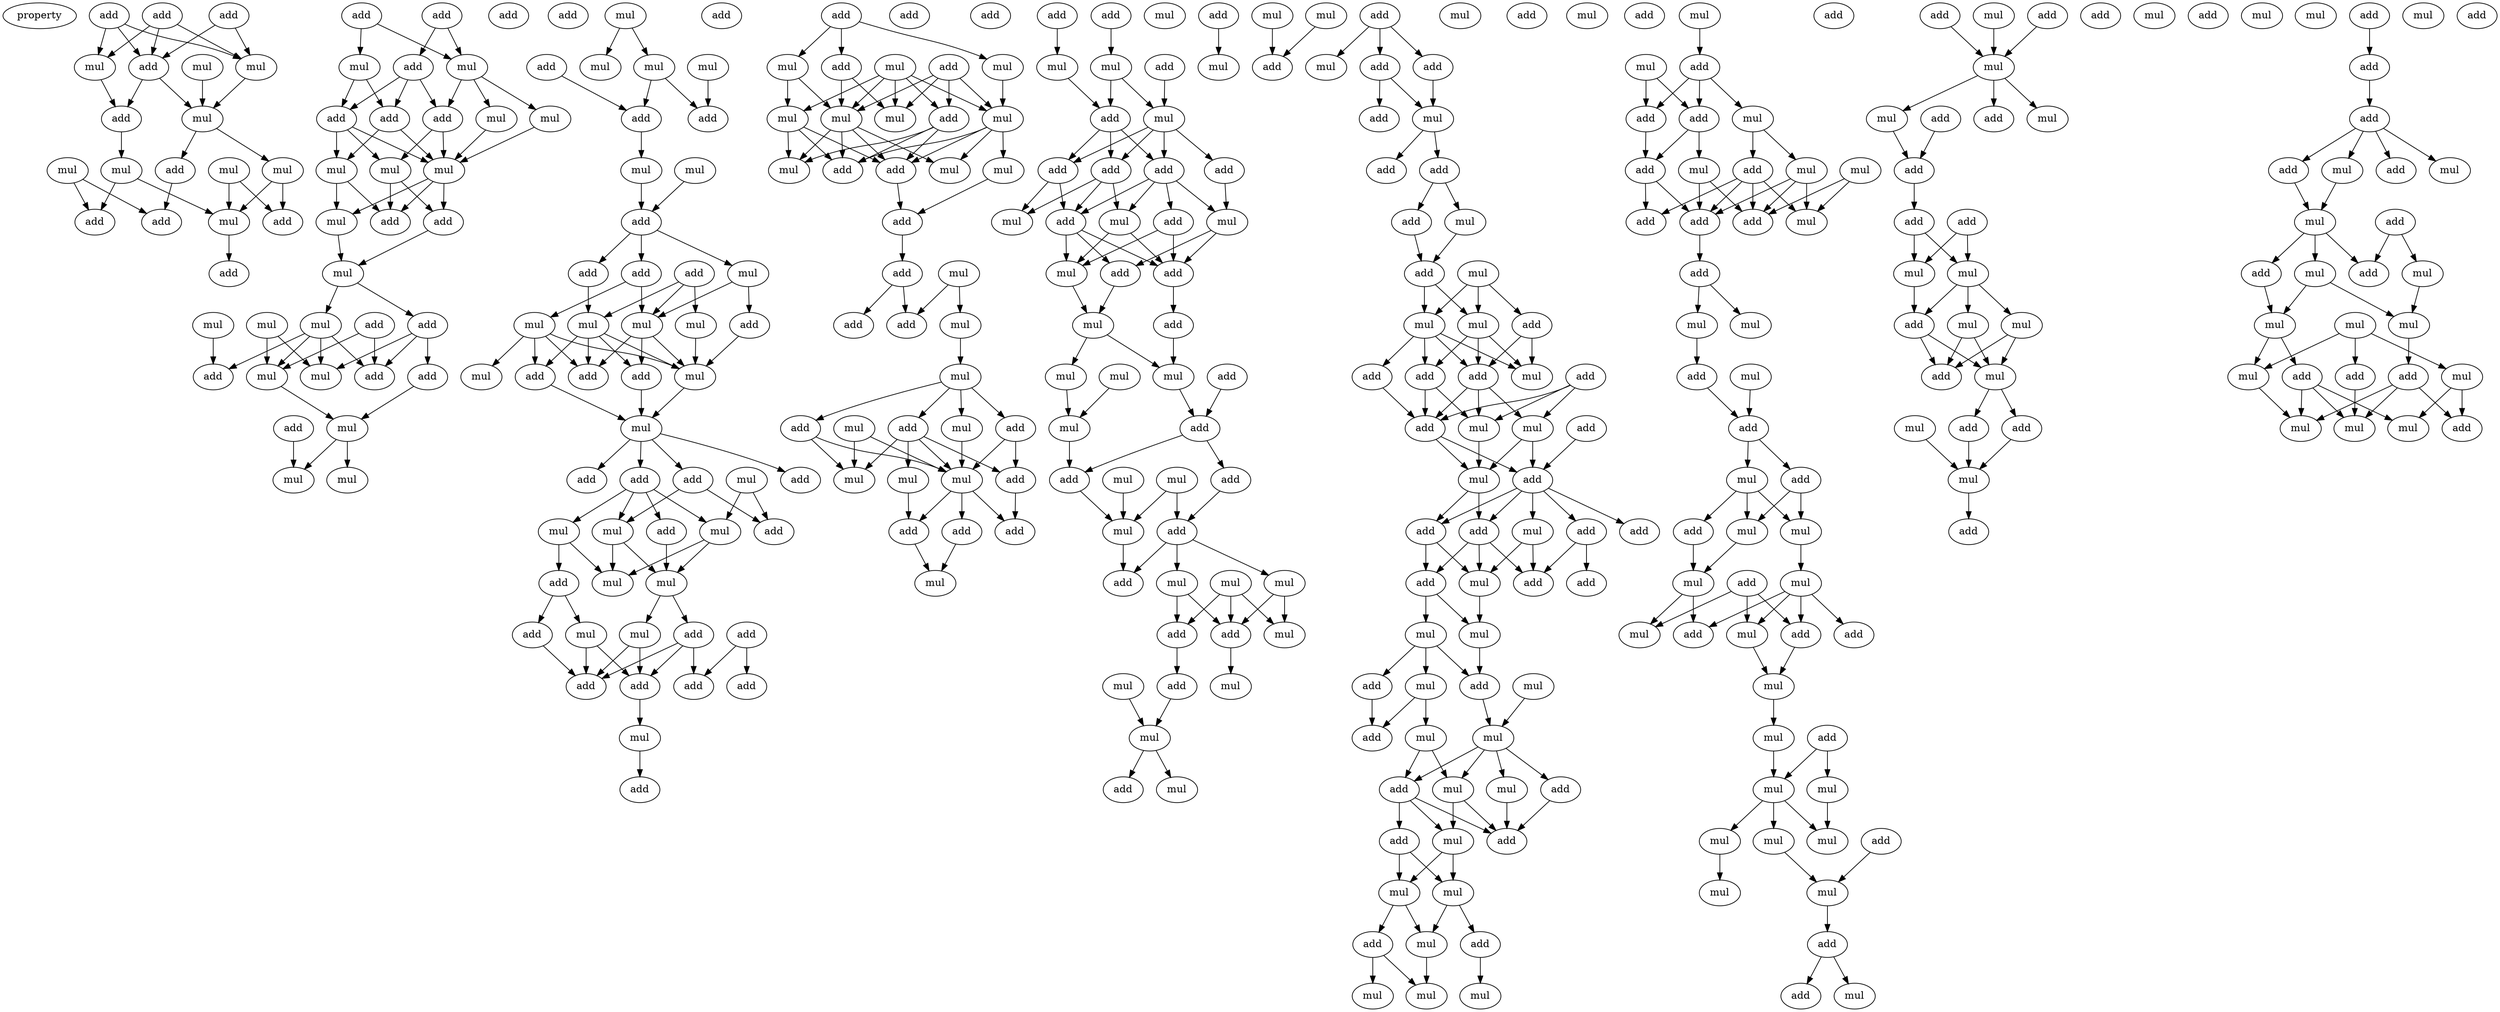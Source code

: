 digraph {
    node [fontcolor=black]
    property [mul=2,lf=1.9]
    0 [ label = add ];
    1 [ label = add ];
    2 [ label = add ];
    3 [ label = mul ];
    4 [ label = mul ];
    5 [ label = add ];
    6 [ label = mul ];
    7 [ label = mul ];
    8 [ label = add ];
    9 [ label = mul ];
    10 [ label = mul ];
    11 [ label = add ];
    12 [ label = mul ];
    13 [ label = mul ];
    14 [ label = add ];
    15 [ label = mul ];
    16 [ label = add ];
    17 [ label = add ];
    18 [ label = add ];
    19 [ label = add ];
    20 [ label = add ];
    21 [ label = mul ];
    22 [ label = mul ];
    23 [ label = add ];
    24 [ label = mul ];
    25 [ label = add ];
    26 [ label = mul ];
    27 [ label = add ];
    28 [ label = add ];
    29 [ label = mul ];
    30 [ label = mul ];
    31 [ label = mul ];
    32 [ label = add ];
    33 [ label = mul ];
    34 [ label = add ];
    35 [ label = add ];
    36 [ label = mul ];
    37 [ label = mul ];
    38 [ label = mul ];
    39 [ label = add ];
    40 [ label = mul ];
    41 [ label = add ];
    42 [ label = add ];
    43 [ label = add ];
    44 [ label = add ];
    45 [ label = mul ];
    46 [ label = mul ];
    47 [ label = mul ];
    48 [ label = add ];
    49 [ label = add ];
    50 [ label = mul ];
    51 [ label = mul ];
    52 [ label = mul ];
    53 [ label = add ];
    54 [ label = mul ];
    55 [ label = mul ];
    56 [ label = mul ];
    57 [ label = add ];
    58 [ label = add ];
    59 [ label = add ];
    60 [ label = mul ];
    61 [ label = mul ];
    62 [ label = add ];
    63 [ label = mul ];
    64 [ label = add ];
    65 [ label = add ];
    66 [ label = add ];
    67 [ label = mul ];
    68 [ label = mul ];
    69 [ label = mul ];
    70 [ label = mul ];
    71 [ label = add ];
    72 [ label = mul ];
    73 [ label = add ];
    74 [ label = mul ];
    75 [ label = add ];
    76 [ label = add ];
    77 [ label = mul ];
    78 [ label = add ];
    79 [ label = add ];
    80 [ label = add ];
    81 [ label = mul ];
    82 [ label = add ];
    83 [ label = mul ];
    84 [ label = mul ];
    85 [ label = add ];
    86 [ label = mul ];
    87 [ label = add ];
    88 [ label = mul ];
    89 [ label = add ];
    90 [ label = mul ];
    91 [ label = mul ];
    92 [ label = mul ];
    93 [ label = add ];
    94 [ label = add ];
    95 [ label = add ];
    96 [ label = add ];
    97 [ label = add ];
    98 [ label = add ];
    99 [ label = add ];
    100 [ label = mul ];
    101 [ label = add ];
    102 [ label = add ];
    103 [ label = add ];
    104 [ label = mul ];
    105 [ label = mul ];
    106 [ label = mul ];
    107 [ label = add ];
    108 [ label = mul ];
    109 [ label = mul ];
    110 [ label = mul ];
    111 [ label = add ];
    112 [ label = mul ];
    113 [ label = mul ];
    114 [ label = mul ];
    115 [ label = mul ];
    116 [ label = add ];
    117 [ label = add ];
    118 [ label = add ];
    119 [ label = add ];
    120 [ label = mul ];
    121 [ label = mul ];
    122 [ label = add ];
    123 [ label = add ];
    124 [ label = add ];
    125 [ label = mul ];
    126 [ label = add ];
    127 [ label = add ];
    128 [ label = mul ];
    129 [ label = add ];
    130 [ label = mul ];
    131 [ label = mul ];
    132 [ label = add ];
    133 [ label = mul ];
    134 [ label = mul ];
    135 [ label = add ];
    136 [ label = add ];
    137 [ label = add ];
    138 [ label = mul ];
    139 [ label = add ];
    140 [ label = add ];
    141 [ label = add ];
    142 [ label = mul ];
    143 [ label = mul ];
    144 [ label = add ];
    145 [ label = mul ];
    146 [ label = mul ];
    147 [ label = add ];
    148 [ label = add ];
    149 [ label = add ];
    150 [ label = add ];
    151 [ label = add ];
    152 [ label = mul ];
    153 [ label = mul ];
    154 [ label = add ];
    155 [ label = add ];
    156 [ label = mul ];
    157 [ label = add ];
    158 [ label = add ];
    159 [ label = mul ];
    160 [ label = add ];
    161 [ label = add ];
    162 [ label = mul ];
    163 [ label = mul ];
    164 [ label = mul ];
    165 [ label = mul ];
    166 [ label = mul ];
    167 [ label = add ];
    168 [ label = add ];
    169 [ label = mul ];
    170 [ label = mul ];
    171 [ label = mul ];
    172 [ label = add ];
    173 [ label = add ];
    174 [ label = add ];
    175 [ label = mul ];
    176 [ label = mul ];
    177 [ label = add ];
    178 [ label = mul ];
    179 [ label = mul ];
    180 [ label = mul ];
    181 [ label = add ];
    182 [ label = add ];
    183 [ label = mul ];
    184 [ label = add ];
    185 [ label = mul ];
    186 [ label = mul ];
    187 [ label = mul ];
    188 [ label = add ];
    189 [ label = mul ];
    190 [ label = mul ];
    191 [ label = add ];
    192 [ label = add ];
    193 [ label = mul ];
    194 [ label = add ];
    195 [ label = add ];
    196 [ label = mul ];
    197 [ label = add ];
    198 [ label = mul ];
    199 [ label = add ];
    200 [ label = add ];
    201 [ label = add ];
    202 [ label = add ];
    203 [ label = mul ];
    204 [ label = add ];
    205 [ label = mul ];
    206 [ label = add ];
    207 [ label = mul ];
    208 [ label = mul ];
    209 [ label = add ];
    210 [ label = add ];
    211 [ label = add ];
    212 [ label = mul ];
    213 [ label = add ];
    214 [ label = mul ];
    215 [ label = add ];
    216 [ label = mul ];
    217 [ label = add ];
    218 [ label = mul ];
    219 [ label = add ];
    220 [ label = mul ];
    221 [ label = add ];
    222 [ label = add ];
    223 [ label = add ];
    224 [ label = add ];
    225 [ label = add ];
    226 [ label = mul ];
    227 [ label = add ];
    228 [ label = add ];
    229 [ label = mul ];
    230 [ label = mul ];
    231 [ label = mul ];
    232 [ label = mul ];
    233 [ label = add ];
    234 [ label = add ];
    235 [ label = mul ];
    236 [ label = add ];
    237 [ label = mul ];
    238 [ label = mul ];
    239 [ label = add ];
    240 [ label = mul ];
    241 [ label = mul ];
    242 [ label = add ];
    243 [ label = add ];
    244 [ label = add ];
    245 [ label = mul ];
    246 [ label = mul ];
    247 [ label = add ];
    248 [ label = mul ];
    249 [ label = mul ];
    250 [ label = add ];
    251 [ label = add ];
    252 [ label = mul ];
    253 [ label = mul ];
    254 [ label = mul ];
    255 [ label = mul ];
    256 [ label = mul ];
    257 [ label = add ];
    258 [ label = mul ];
    259 [ label = add ];
    260 [ label = add ];
    261 [ label = add ];
    262 [ label = mul ];
    263 [ label = add ];
    264 [ label = mul ];
    265 [ label = mul ];
    266 [ label = add ];
    267 [ label = add ];
    268 [ label = add ];
    269 [ label = mul ];
    270 [ label = add ];
    271 [ label = mul ];
    272 [ label = mul ];
    273 [ label = add ];
    274 [ label = mul ];
    275 [ label = add ];
    276 [ label = add ];
    277 [ label = add ];
    278 [ label = mul ];
    279 [ label = add ];
    280 [ label = mul ];
    281 [ label = mul ];
    282 [ label = add ];
    283 [ label = mul ];
    284 [ label = mul ];
    285 [ label = add ];
    286 [ label = mul ];
    287 [ label = add ];
    288 [ label = mul ];
    289 [ label = add ];
    290 [ label = mul ];
    291 [ label = mul ];
    292 [ label = add ];
    293 [ label = mul ];
    294 [ label = mul ];
    295 [ label = mul ];
    296 [ label = add ];
    297 [ label = mul ];
    298 [ label = mul ];
    299 [ label = mul ];
    300 [ label = mul ];
    301 [ label = add ];
    302 [ label = add ];
    303 [ label = add ];
    304 [ label = mul ];
    305 [ label = mul ];
    306 [ label = add ];
    307 [ label = mul ];
    308 [ label = mul ];
    309 [ label = add ];
    310 [ label = add ];
    311 [ label = mul ];
    312 [ label = add ];
    313 [ label = add ];
    314 [ label = add ];
    315 [ label = add ];
    316 [ label = mul ];
    317 [ label = mul ];
    318 [ label = add ];
    319 [ label = mul ];
    320 [ label = mul ];
    321 [ label = mul ];
    322 [ label = add ];
    323 [ label = add ];
    324 [ label = mul ];
    325 [ label = mul ];
    326 [ label = add ];
    327 [ label = add ];
    328 [ label = mul ];
    329 [ label = mul ];
    330 [ label = mul ];
    331 [ label = add ];
    332 [ label = add ];
    333 [ label = add ];
    334 [ label = add ];
    335 [ label = mul ];
    336 [ label = add ];
    337 [ label = add ];
    338 [ label = mul ];
    339 [ label = mul ];
    340 [ label = add ];
    341 [ label = mul ];
    342 [ label = add ];
    343 [ label = mul ];
    344 [ label = mul ];
    345 [ label = add ];
    346 [ label = mul ];
    347 [ label = mul ];
    348 [ label = mul ];
    349 [ label = add ];
    350 [ label = add ];
    351 [ label = mul ];
    352 [ label = mul ];
    353 [ label = add ];
    354 [ label = mul ];
    355 [ label = mul ];
    356 [ label = add ];
    357 [ label = add ];
    358 [ label = mul ];
    0 -> 3 [ name = 0 ];
    0 -> 5 [ name = 1 ];
    0 -> 6 [ name = 2 ];
    1 -> 5 [ name = 3 ];
    1 -> 6 [ name = 4 ];
    2 -> 3 [ name = 5 ];
    2 -> 5 [ name = 6 ];
    2 -> 6 [ name = 7 ];
    3 -> 8 [ name = 8 ];
    4 -> 7 [ name = 9 ];
    5 -> 7 [ name = 10 ];
    5 -> 8 [ name = 11 ];
    6 -> 7 [ name = 12 ];
    7 -> 11 [ name = 13 ];
    7 -> 12 [ name = 14 ];
    8 -> 9 [ name = 15 ];
    9 -> 14 [ name = 16 ];
    9 -> 15 [ name = 17 ];
    10 -> 15 [ name = 18 ];
    10 -> 17 [ name = 19 ];
    11 -> 16 [ name = 20 ];
    12 -> 15 [ name = 21 ];
    12 -> 17 [ name = 22 ];
    13 -> 14 [ name = 23 ];
    13 -> 16 [ name = 24 ];
    15 -> 18 [ name = 25 ];
    19 -> 21 [ name = 26 ];
    19 -> 23 [ name = 27 ];
    20 -> 21 [ name = 28 ];
    20 -> 22 [ name = 29 ];
    21 -> 24 [ name = 30 ];
    21 -> 26 [ name = 31 ];
    21 -> 28 [ name = 32 ];
    22 -> 25 [ name = 33 ];
    22 -> 27 [ name = 34 ];
    23 -> 25 [ name = 35 ];
    23 -> 27 [ name = 36 ];
    23 -> 28 [ name = 37 ];
    24 -> 31 [ name = 38 ];
    25 -> 29 [ name = 39 ];
    25 -> 30 [ name = 40 ];
    25 -> 31 [ name = 41 ];
    26 -> 31 [ name = 42 ];
    27 -> 29 [ name = 43 ];
    27 -> 31 [ name = 44 ];
    28 -> 30 [ name = 45 ];
    28 -> 31 [ name = 46 ];
    29 -> 32 [ name = 47 ];
    29 -> 33 [ name = 48 ];
    30 -> 32 [ name = 49 ];
    30 -> 35 [ name = 50 ];
    31 -> 32 [ name = 51 ];
    31 -> 33 [ name = 52 ];
    31 -> 35 [ name = 53 ];
    33 -> 36 [ name = 54 ];
    35 -> 36 [ name = 55 ];
    36 -> 37 [ name = 56 ];
    36 -> 39 [ name = 57 ];
    37 -> 42 [ name = 58 ];
    37 -> 43 [ name = 59 ];
    37 -> 45 [ name = 60 ];
    37 -> 46 [ name = 61 ];
    38 -> 43 [ name = 62 ];
    39 -> 42 [ name = 63 ];
    39 -> 44 [ name = 64 ];
    39 -> 46 [ name = 65 ];
    40 -> 45 [ name = 66 ];
    40 -> 46 [ name = 67 ];
    41 -> 42 [ name = 68 ];
    41 -> 45 [ name = 69 ];
    44 -> 47 [ name = 70 ];
    45 -> 47 [ name = 71 ];
    47 -> 50 [ name = 72 ];
    47 -> 51 [ name = 73 ];
    48 -> 50 [ name = 74 ];
    52 -> 55 [ name = 75 ];
    52 -> 56 [ name = 76 ];
    53 -> 58 [ name = 77 ];
    54 -> 59 [ name = 78 ];
    55 -> 58 [ name = 79 ];
    55 -> 59 [ name = 80 ];
    58 -> 60 [ name = 81 ];
    60 -> 62 [ name = 82 ];
    61 -> 62 [ name = 83 ];
    62 -> 63 [ name = 84 ];
    62 -> 64 [ name = 85 ];
    62 -> 66 [ name = 86 ];
    63 -> 69 [ name = 87 ];
    63 -> 71 [ name = 88 ];
    64 -> 68 [ name = 89 ];
    64 -> 69 [ name = 90 ];
    65 -> 67 [ name = 91 ];
    65 -> 69 [ name = 92 ];
    65 -> 70 [ name = 93 ];
    66 -> 70 [ name = 94 ];
    67 -> 74 [ name = 95 ];
    68 -> 72 [ name = 96 ];
    68 -> 74 [ name = 97 ];
    68 -> 75 [ name = 98 ];
    68 -> 76 [ name = 99 ];
    69 -> 73 [ name = 100 ];
    69 -> 74 [ name = 101 ];
    69 -> 76 [ name = 102 ];
    70 -> 73 [ name = 103 ];
    70 -> 74 [ name = 104 ];
    70 -> 75 [ name = 105 ];
    70 -> 76 [ name = 106 ];
    71 -> 74 [ name = 107 ];
    73 -> 77 [ name = 108 ];
    74 -> 77 [ name = 109 ];
    75 -> 77 [ name = 110 ];
    77 -> 78 [ name = 111 ];
    77 -> 79 [ name = 112 ];
    77 -> 80 [ name = 113 ];
    77 -> 82 [ name = 114 ];
    78 -> 83 [ name = 115 ];
    78 -> 84 [ name = 116 ];
    78 -> 86 [ name = 117 ];
    78 -> 87 [ name = 118 ];
    79 -> 85 [ name = 119 ];
    79 -> 86 [ name = 120 ];
    81 -> 84 [ name = 121 ];
    81 -> 85 [ name = 122 ];
    83 -> 89 [ name = 123 ];
    83 -> 90 [ name = 124 ];
    84 -> 88 [ name = 125 ];
    84 -> 90 [ name = 126 ];
    86 -> 88 [ name = 127 ];
    86 -> 90 [ name = 128 ];
    87 -> 88 [ name = 129 ];
    88 -> 92 [ name = 130 ];
    88 -> 95 [ name = 131 ];
    89 -> 91 [ name = 132 ];
    89 -> 94 [ name = 133 ];
    91 -> 96 [ name = 134 ];
    91 -> 99 [ name = 135 ];
    92 -> 96 [ name = 136 ];
    92 -> 99 [ name = 137 ];
    93 -> 97 [ name = 138 ];
    93 -> 98 [ name = 139 ];
    94 -> 99 [ name = 140 ];
    95 -> 96 [ name = 141 ];
    95 -> 98 [ name = 142 ];
    95 -> 99 [ name = 143 ];
    96 -> 100 [ name = 144 ];
    100 -> 101 [ name = 145 ];
    102 -> 103 [ name = 146 ];
    102 -> 104 [ name = 147 ];
    102 -> 105 [ name = 148 ];
    103 -> 108 [ name = 149 ];
    103 -> 109 [ name = 150 ];
    104 -> 109 [ name = 151 ];
    104 -> 112 [ name = 152 ];
    105 -> 110 [ name = 153 ];
    106 -> 108 [ name = 154 ];
    106 -> 109 [ name = 155 ];
    106 -> 110 [ name = 156 ];
    106 -> 111 [ name = 157 ];
    106 -> 112 [ name = 158 ];
    107 -> 108 [ name = 159 ];
    107 -> 109 [ name = 160 ];
    107 -> 110 [ name = 161 ];
    107 -> 111 [ name = 162 ];
    109 -> 113 [ name = 163 ];
    109 -> 114 [ name = 164 ];
    109 -> 116 [ name = 165 ];
    109 -> 117 [ name = 166 ];
    110 -> 114 [ name = 167 ];
    110 -> 115 [ name = 168 ];
    110 -> 116 [ name = 169 ];
    110 -> 117 [ name = 170 ];
    111 -> 113 [ name = 171 ];
    111 -> 116 [ name = 172 ];
    111 -> 117 [ name = 173 ];
    112 -> 113 [ name = 174 ];
    112 -> 116 [ name = 175 ];
    112 -> 117 [ name = 176 ];
    115 -> 118 [ name = 177 ];
    116 -> 118 [ name = 178 ];
    118 -> 119 [ name = 179 ];
    119 -> 122 [ name = 180 ];
    119 -> 123 [ name = 181 ];
    120 -> 121 [ name = 182 ];
    120 -> 123 [ name = 183 ];
    121 -> 125 [ name = 184 ];
    125 -> 126 [ name = 185 ];
    125 -> 127 [ name = 186 ];
    125 -> 128 [ name = 187 ];
    125 -> 129 [ name = 188 ];
    126 -> 132 [ name = 189 ];
    126 -> 133 [ name = 190 ];
    127 -> 131 [ name = 191 ];
    127 -> 132 [ name = 192 ];
    127 -> 133 [ name = 193 ];
    127 -> 134 [ name = 194 ];
    128 -> 133 [ name = 195 ];
    129 -> 133 [ name = 196 ];
    129 -> 134 [ name = 197 ];
    130 -> 133 [ name = 198 ];
    130 -> 134 [ name = 199 ];
    131 -> 136 [ name = 200 ];
    132 -> 137 [ name = 201 ];
    133 -> 135 [ name = 202 ];
    133 -> 136 [ name = 203 ];
    133 -> 137 [ name = 204 ];
    135 -> 138 [ name = 205 ];
    136 -> 138 [ name = 206 ];
    140 -> 145 [ name = 207 ];
    141 -> 143 [ name = 208 ];
    143 -> 146 [ name = 209 ];
    143 -> 147 [ name = 210 ];
    144 -> 146 [ name = 211 ];
    145 -> 147 [ name = 212 ];
    146 -> 148 [ name = 213 ];
    146 -> 149 [ name = 214 ];
    146 -> 150 [ name = 215 ];
    146 -> 151 [ name = 216 ];
    147 -> 148 [ name = 217 ];
    147 -> 149 [ name = 218 ];
    147 -> 150 [ name = 219 ];
    148 -> 153 [ name = 220 ];
    148 -> 154 [ name = 221 ];
    149 -> 152 [ name = 222 ];
    149 -> 153 [ name = 223 ];
    149 -> 154 [ name = 224 ];
    150 -> 152 [ name = 225 ];
    150 -> 154 [ name = 226 ];
    150 -> 155 [ name = 227 ];
    150 -> 156 [ name = 228 ];
    151 -> 156 [ name = 229 ];
    152 -> 158 [ name = 230 ];
    152 -> 159 [ name = 231 ];
    154 -> 157 [ name = 232 ];
    154 -> 158 [ name = 233 ];
    154 -> 159 [ name = 234 ];
    155 -> 158 [ name = 235 ];
    155 -> 159 [ name = 236 ];
    156 -> 157 [ name = 237 ];
    156 -> 158 [ name = 238 ];
    157 -> 162 [ name = 239 ];
    158 -> 160 [ name = 240 ];
    159 -> 162 [ name = 241 ];
    160 -> 166 [ name = 242 ];
    161 -> 163 [ name = 243 ];
    162 -> 165 [ name = 244 ];
    162 -> 166 [ name = 245 ];
    164 -> 169 [ name = 246 ];
    165 -> 169 [ name = 247 ];
    166 -> 168 [ name = 248 ];
    167 -> 168 [ name = 249 ];
    168 -> 172 [ name = 250 ];
    168 -> 173 [ name = 251 ];
    169 -> 172 [ name = 252 ];
    170 -> 174 [ name = 253 ];
    170 -> 175 [ name = 254 ];
    171 -> 175 [ name = 255 ];
    172 -> 175 [ name = 256 ];
    173 -> 174 [ name = 257 ];
    174 -> 176 [ name = 258 ];
    174 -> 177 [ name = 259 ];
    174 -> 178 [ name = 260 ];
    175 -> 177 [ name = 261 ];
    176 -> 181 [ name = 262 ];
    176 -> 182 [ name = 263 ];
    178 -> 180 [ name = 264 ];
    178 -> 182 [ name = 265 ];
    179 -> 180 [ name = 266 ];
    179 -> 181 [ name = 267 ];
    179 -> 182 [ name = 268 ];
    181 -> 184 [ name = 269 ];
    182 -> 185 [ name = 270 ];
    183 -> 186 [ name = 271 ];
    184 -> 186 [ name = 272 ];
    186 -> 188 [ name = 273 ];
    186 -> 190 [ name = 274 ];
    187 -> 191 [ name = 275 ];
    189 -> 191 [ name = 276 ];
    192 -> 193 [ name = 277 ];
    192 -> 194 [ name = 278 ];
    192 -> 195 [ name = 279 ];
    194 -> 197 [ name = 280 ];
    194 -> 198 [ name = 281 ];
    195 -> 198 [ name = 282 ];
    198 -> 200 [ name = 283 ];
    198 -> 201 [ name = 284 ];
    201 -> 202 [ name = 285 ];
    201 -> 203 [ name = 286 ];
    202 -> 204 [ name = 287 ];
    203 -> 204 [ name = 288 ];
    204 -> 207 [ name = 289 ];
    204 -> 208 [ name = 290 ];
    205 -> 206 [ name = 291 ];
    205 -> 207 [ name = 292 ];
    205 -> 208 [ name = 293 ];
    206 -> 212 [ name = 294 ];
    206 -> 213 [ name = 295 ];
    207 -> 209 [ name = 296 ];
    207 -> 210 [ name = 297 ];
    207 -> 212 [ name = 298 ];
    207 -> 213 [ name = 299 ];
    208 -> 210 [ name = 300 ];
    208 -> 212 [ name = 301 ];
    208 -> 213 [ name = 302 ];
    209 -> 215 [ name = 303 ];
    210 -> 214 [ name = 304 ];
    210 -> 215 [ name = 305 ];
    211 -> 214 [ name = 306 ];
    211 -> 215 [ name = 307 ];
    211 -> 216 [ name = 308 ];
    213 -> 214 [ name = 309 ];
    213 -> 215 [ name = 310 ];
    213 -> 216 [ name = 311 ];
    214 -> 218 [ name = 312 ];
    215 -> 218 [ name = 313 ];
    215 -> 219 [ name = 314 ];
    216 -> 218 [ name = 315 ];
    216 -> 219 [ name = 316 ];
    217 -> 219 [ name = 317 ];
    218 -> 221 [ name = 318 ];
    218 -> 223 [ name = 319 ];
    219 -> 220 [ name = 320 ];
    219 -> 221 [ name = 321 ];
    219 -> 222 [ name = 322 ];
    219 -> 223 [ name = 323 ];
    219 -> 224 [ name = 324 ];
    220 -> 225 [ name = 325 ];
    220 -> 226 [ name = 326 ];
    221 -> 226 [ name = 327 ];
    221 -> 227 [ name = 328 ];
    223 -> 225 [ name = 329 ];
    223 -> 226 [ name = 330 ];
    223 -> 227 [ name = 331 ];
    224 -> 225 [ name = 332 ];
    224 -> 228 [ name = 333 ];
    226 -> 229 [ name = 334 ];
    227 -> 229 [ name = 335 ];
    227 -> 230 [ name = 336 ];
    229 -> 233 [ name = 337 ];
    230 -> 232 [ name = 338 ];
    230 -> 233 [ name = 339 ];
    230 -> 234 [ name = 340 ];
    231 -> 238 [ name = 341 ];
    232 -> 236 [ name = 342 ];
    232 -> 237 [ name = 343 ];
    233 -> 238 [ name = 344 ];
    234 -> 236 [ name = 345 ];
    237 -> 239 [ name = 346 ];
    237 -> 240 [ name = 347 ];
    238 -> 239 [ name = 348 ];
    238 -> 240 [ name = 349 ];
    238 -> 241 [ name = 350 ];
    238 -> 242 [ name = 351 ];
    239 -> 243 [ name = 352 ];
    239 -> 244 [ name = 353 ];
    239 -> 245 [ name = 354 ];
    240 -> 243 [ name = 355 ];
    240 -> 245 [ name = 356 ];
    241 -> 243 [ name = 357 ];
    242 -> 243 [ name = 358 ];
    244 -> 246 [ name = 359 ];
    244 -> 248 [ name = 360 ];
    245 -> 246 [ name = 361 ];
    245 -> 248 [ name = 362 ];
    246 -> 249 [ name = 363 ];
    246 -> 251 [ name = 364 ];
    248 -> 249 [ name = 365 ];
    248 -> 250 [ name = 366 ];
    249 -> 254 [ name = 367 ];
    250 -> 252 [ name = 368 ];
    251 -> 253 [ name = 369 ];
    251 -> 254 [ name = 370 ];
    255 -> 257 [ name = 371 ];
    256 -> 259 [ name = 372 ];
    256 -> 260 [ name = 373 ];
    257 -> 258 [ name = 374 ];
    257 -> 259 [ name = 375 ];
    257 -> 260 [ name = 376 ];
    258 -> 261 [ name = 377 ];
    258 -> 265 [ name = 378 ];
    259 -> 262 [ name = 379 ];
    259 -> 263 [ name = 380 ];
    260 -> 263 [ name = 381 ];
    261 -> 266 [ name = 382 ];
    261 -> 267 [ name = 383 ];
    261 -> 268 [ name = 384 ];
    261 -> 269 [ name = 385 ];
    262 -> 266 [ name = 386 ];
    262 -> 267 [ name = 387 ];
    263 -> 267 [ name = 388 ];
    263 -> 268 [ name = 389 ];
    264 -> 266 [ name = 390 ];
    264 -> 269 [ name = 391 ];
    265 -> 266 [ name = 392 ];
    265 -> 267 [ name = 393 ];
    265 -> 269 [ name = 394 ];
    267 -> 270 [ name = 395 ];
    270 -> 271 [ name = 396 ];
    270 -> 272 [ name = 397 ];
    271 -> 273 [ name = 398 ];
    273 -> 276 [ name = 399 ];
    274 -> 276 [ name = 400 ];
    276 -> 277 [ name = 401 ];
    276 -> 278 [ name = 402 ];
    277 -> 280 [ name = 403 ];
    277 -> 281 [ name = 404 ];
    278 -> 279 [ name = 405 ];
    278 -> 280 [ name = 406 ];
    278 -> 281 [ name = 407 ];
    279 -> 284 [ name = 408 ];
    280 -> 283 [ name = 409 ];
    281 -> 284 [ name = 410 ];
    282 -> 285 [ name = 411 ];
    282 -> 286 [ name = 412 ];
    282 -> 288 [ name = 413 ];
    283 -> 285 [ name = 414 ];
    283 -> 287 [ name = 415 ];
    283 -> 288 [ name = 416 ];
    283 -> 289 [ name = 417 ];
    284 -> 286 [ name = 418 ];
    284 -> 289 [ name = 419 ];
    285 -> 290 [ name = 420 ];
    288 -> 290 [ name = 421 ];
    290 -> 291 [ name = 422 ];
    291 -> 293 [ name = 423 ];
    292 -> 293 [ name = 424 ];
    292 -> 294 [ name = 425 ];
    293 -> 295 [ name = 426 ];
    293 -> 297 [ name = 427 ];
    293 -> 298 [ name = 428 ];
    294 -> 297 [ name = 429 ];
    295 -> 300 [ name = 430 ];
    296 -> 300 [ name = 431 ];
    298 -> 299 [ name = 432 ];
    300 -> 301 [ name = 433 ];
    301 -> 302 [ name = 434 ];
    301 -> 304 [ name = 435 ];
    303 -> 307 [ name = 436 ];
    305 -> 307 [ name = 437 ];
    306 -> 307 [ name = 438 ];
    307 -> 308 [ name = 439 ];
    307 -> 310 [ name = 440 ];
    307 -> 311 [ name = 441 ];
    308 -> 313 [ name = 442 ];
    312 -> 313 [ name = 443 ];
    313 -> 314 [ name = 444 ];
    314 -> 316 [ name = 445 ];
    314 -> 317 [ name = 446 ];
    315 -> 316 [ name = 447 ];
    315 -> 317 [ name = 448 ];
    316 -> 318 [ name = 449 ];
    317 -> 318 [ name = 450 ];
    317 -> 320 [ name = 451 ];
    317 -> 321 [ name = 452 ];
    318 -> 323 [ name = 453 ];
    318 -> 324 [ name = 454 ];
    320 -> 323 [ name = 455 ];
    320 -> 324 [ name = 456 ];
    321 -> 323 [ name = 457 ];
    321 -> 324 [ name = 458 ];
    324 -> 326 [ name = 459 ];
    324 -> 327 [ name = 460 ];
    325 -> 329 [ name = 461 ];
    326 -> 329 [ name = 462 ];
    327 -> 329 [ name = 463 ];
    329 -> 331 [ name = 464 ];
    332 -> 333 [ name = 465 ];
    333 -> 334 [ name = 466 ];
    334 -> 336 [ name = 467 ];
    334 -> 337 [ name = 468 ];
    334 -> 338 [ name = 469 ];
    334 -> 339 [ name = 470 ];
    336 -> 341 [ name = 471 ];
    339 -> 341 [ name = 472 ];
    340 -> 342 [ name = 473 ];
    340 -> 343 [ name = 474 ];
    341 -> 342 [ name = 475 ];
    341 -> 344 [ name = 476 ];
    341 -> 345 [ name = 477 ];
    343 -> 346 [ name = 478 ];
    344 -> 346 [ name = 479 ];
    344 -> 347 [ name = 480 ];
    345 -> 347 [ name = 481 ];
    346 -> 350 [ name = 482 ];
    347 -> 349 [ name = 483 ];
    347 -> 352 [ name = 484 ];
    348 -> 351 [ name = 485 ];
    348 -> 352 [ name = 486 ];
    348 -> 353 [ name = 487 ];
    349 -> 354 [ name = 488 ];
    349 -> 355 [ name = 489 ];
    349 -> 358 [ name = 490 ];
    350 -> 354 [ name = 491 ];
    350 -> 357 [ name = 492 ];
    350 -> 358 [ name = 493 ];
    351 -> 355 [ name = 494 ];
    351 -> 357 [ name = 495 ];
    352 -> 354 [ name = 496 ];
    353 -> 358 [ name = 497 ];
}
